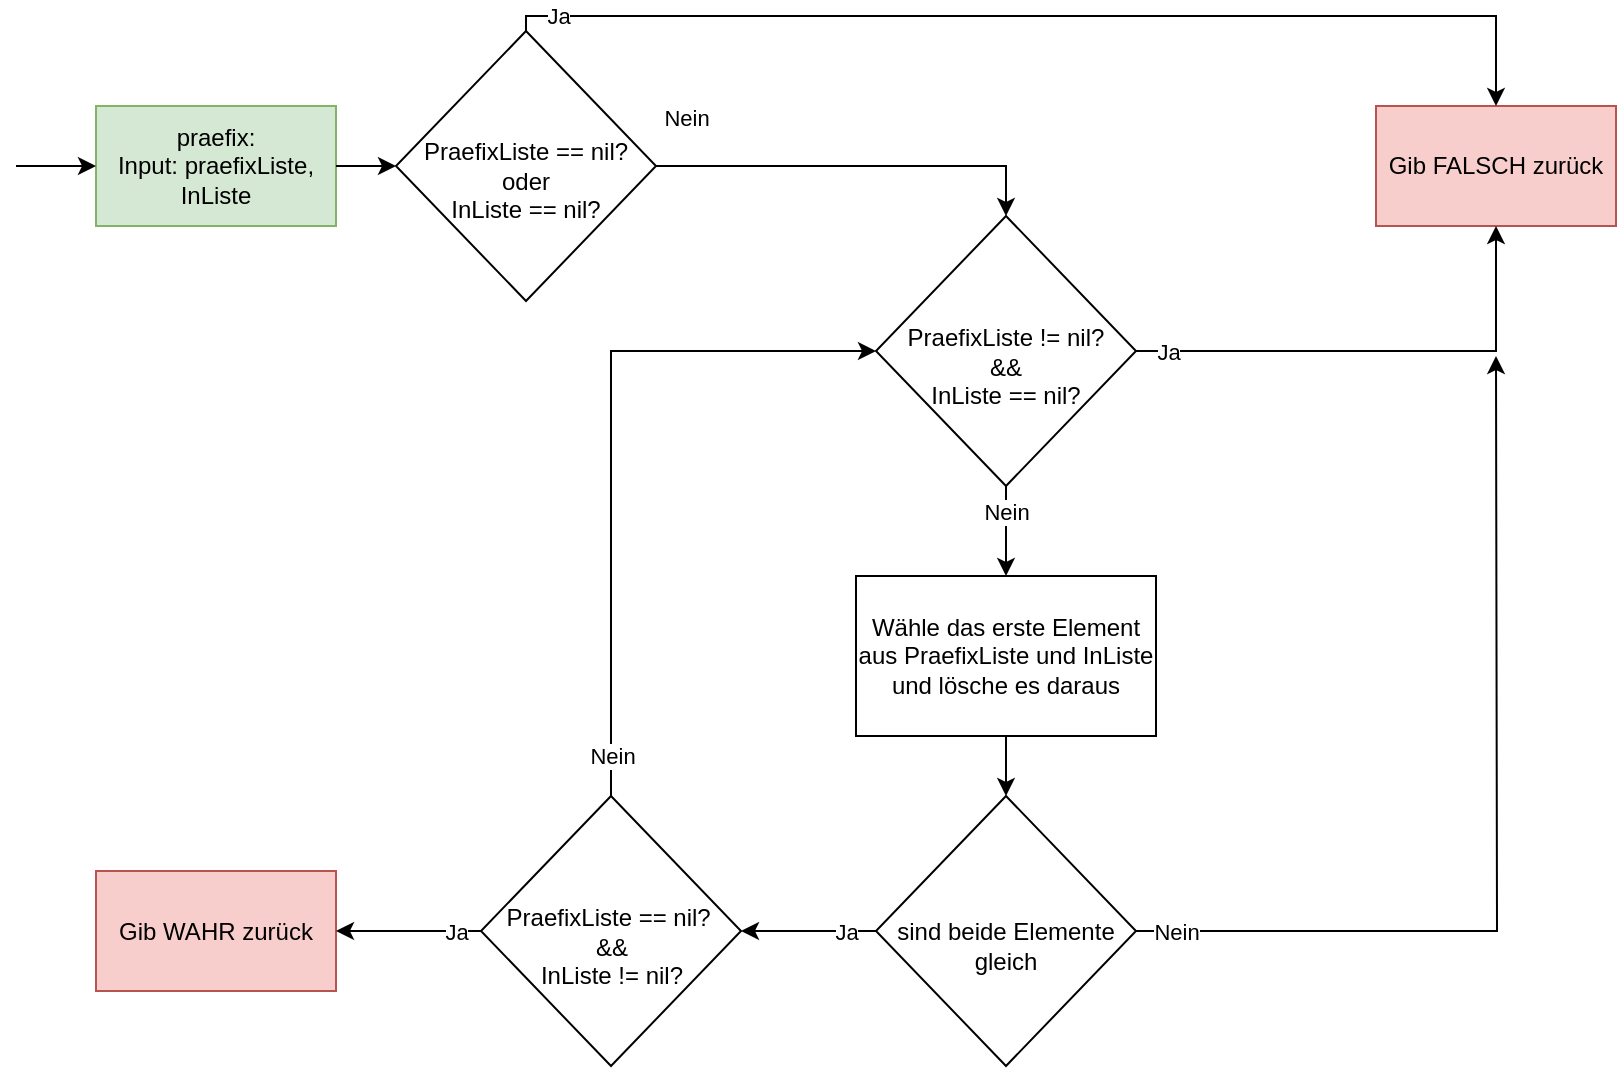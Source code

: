 <mxfile version="13.0.4" type="device"><diagram id="b6k1TQ0mEierBmEsnZmC" name="Page-1"><mxGraphModel dx="1796" dy="1714" grid="1" gridSize="10" guides="1" tooltips="1" connect="1" arrows="1" fold="1" page="1" pageScale="1" pageWidth="850" pageHeight="1100" math="0" shadow="0"><root><mxCell id="0"/><mxCell id="1" parent="0"/><mxCell id="auhzQDunpDYPa3eB6g5c-1" value="praefix:&lt;br&gt;Input: praefixListe, InListe" style="rounded=0;whiteSpace=wrap;html=1;fillColor=#d5e8d4;strokeColor=#82b366;" parent="1" vertex="1"><mxGeometry x="-800" y="-1015" width="120" height="60" as="geometry"/></mxCell><mxCell id="auhzQDunpDYPa3eB6g5c-2" value="" style="endArrow=classic;html=1;" parent="1" target="auhzQDunpDYPa3eB6g5c-1" edge="1"><mxGeometry width="50" height="50" relative="1" as="geometry"><mxPoint x="-840" y="-985" as="sourcePoint"/><mxPoint x="-450" y="-725" as="targetPoint"/></mxGeometry></mxCell><mxCell id="auhzQDunpDYPa3eB6g5c-5" value="Gib FALSCH zurück" style="rounded=0;whiteSpace=wrap;html=1;fillColor=#f8cecc;strokeColor=#b85450;" parent="1" vertex="1"><mxGeometry x="-160" y="-1015" width="120" height="60" as="geometry"/></mxCell><mxCell id="J-dYD1mc6r0JxgVuQIoo-43" style="edgeStyle=orthogonalEdgeStyle;rounded=0;orthogonalLoop=1;jettySize=auto;html=1;entryX=0.5;entryY=0;entryDx=0;entryDy=0;" parent="1" source="auhzQDunpDYPa3eB6g5c-53" target="J-dYD1mc6r0JxgVuQIoo-4" edge="1"><mxGeometry relative="1" as="geometry"/></mxCell><mxCell id="auhzQDunpDYPa3eB6g5c-53" value="Wähle das erste Element aus PraefixListe&amp;nbsp;und InListe und lösche es daraus" style="rounded=0;whiteSpace=wrap;html=1;" parent="1" vertex="1"><mxGeometry x="-420" y="-780" width="150" height="80" as="geometry"/></mxCell><mxCell id="J-dYD1mc6r0JxgVuQIoo-64" style="edgeStyle=orthogonalEdgeStyle;rounded=0;orthogonalLoop=1;jettySize=auto;html=1;entryX=1;entryY=0.5;entryDx=0;entryDy=0;" parent="1" source="J-dYD1mc6r0JxgVuQIoo-4" target="J-dYD1mc6r0JxgVuQIoo-61" edge="1"><mxGeometry relative="1" as="geometry"/></mxCell><mxCell id="J-dYD1mc6r0JxgVuQIoo-65" value="Ja" style="edgeLabel;html=1;align=center;verticalAlign=middle;resizable=0;points=[];" parent="J-dYD1mc6r0JxgVuQIoo-64" vertex="1" connectable="0"><mxGeometry x="-0.08" relative="1" as="geometry"><mxPoint x="16" as="offset"/></mxGeometry></mxCell><mxCell id="J-dYD1mc6r0JxgVuQIoo-71" style="edgeStyle=orthogonalEdgeStyle;rounded=0;orthogonalLoop=1;jettySize=auto;html=1;" parent="1" source="J-dYD1mc6r0JxgVuQIoo-4" edge="1"><mxGeometry relative="1" as="geometry"><mxPoint x="-100" y="-890" as="targetPoint"/></mxGeometry></mxCell><mxCell id="J-dYD1mc6r0JxgVuQIoo-74" value="Nein" style="edgeLabel;html=1;align=center;verticalAlign=middle;resizable=0;points=[];" parent="J-dYD1mc6r0JxgVuQIoo-71" vertex="1" connectable="0"><mxGeometry x="-0.42" y="-4" relative="1" as="geometry"><mxPoint x="-116" y="-4" as="offset"/></mxGeometry></mxCell><mxCell id="J-dYD1mc6r0JxgVuQIoo-4" value="&lt;br&gt;sind beide Elemente gleich" style="rhombus;whiteSpace=wrap;html=1;" parent="1" vertex="1"><mxGeometry x="-410" y="-670" width="130" height="135" as="geometry"/></mxCell><mxCell id="J-dYD1mc6r0JxgVuQIoo-39" style="edgeStyle=orthogonalEdgeStyle;rounded=0;orthogonalLoop=1;jettySize=auto;html=1;entryX=0.5;entryY=0;entryDx=0;entryDy=0;" parent="1" source="J-dYD1mc6r0JxgVuQIoo-22" target="auhzQDunpDYPa3eB6g5c-53" edge="1"><mxGeometry relative="1" as="geometry"/></mxCell><mxCell id="J-dYD1mc6r0JxgVuQIoo-40" value="Nein" style="edgeLabel;html=1;align=center;verticalAlign=middle;resizable=0;points=[];" parent="J-dYD1mc6r0JxgVuQIoo-39" vertex="1" connectable="0"><mxGeometry x="-0.422" y="-2" relative="1" as="geometry"><mxPoint x="2" as="offset"/></mxGeometry></mxCell><mxCell id="J-dYD1mc6r0JxgVuQIoo-57" style="edgeStyle=orthogonalEdgeStyle;rounded=0;orthogonalLoop=1;jettySize=auto;html=1;entryX=0.5;entryY=1;entryDx=0;entryDy=0;" parent="1" source="J-dYD1mc6r0JxgVuQIoo-22" target="auhzQDunpDYPa3eB6g5c-5" edge="1"><mxGeometry relative="1" as="geometry"/></mxCell><mxCell id="J-dYD1mc6r0JxgVuQIoo-58" value="Ja" style="edgeLabel;html=1;align=center;verticalAlign=middle;resizable=0;points=[];" parent="J-dYD1mc6r0JxgVuQIoo-57" vertex="1" connectable="0"><mxGeometry x="-0.805" relative="1" as="geometry"><mxPoint x="-8" as="offset"/></mxGeometry></mxCell><mxCell id="J-dYD1mc6r0JxgVuQIoo-22" value="&lt;br&gt;PraefixListe != nil? &lt;br&gt;&amp;amp;&amp;amp;&lt;br&gt;InListe == nil?" style="rhombus;whiteSpace=wrap;html=1;" parent="1" vertex="1"><mxGeometry x="-410" y="-960" width="130" height="135" as="geometry"/></mxCell><mxCell id="J-dYD1mc6r0JxgVuQIoo-23" value="" style="endArrow=classic;html=1;entryX=0.5;entryY=0;entryDx=0;entryDy=0;edgeStyle=orthogonalEdgeStyle;rounded=0;" parent="1" source="J-dYD1mc6r0JxgVuQIoo-52" target="J-dYD1mc6r0JxgVuQIoo-22" edge="1"><mxGeometry width="50" height="50" relative="1" as="geometry"><mxPoint x="-680" y="-984.589" as="sourcePoint"/><mxPoint x="-480" y="-985" as="targetPoint"/></mxGeometry></mxCell><mxCell id="J-dYD1mc6r0JxgVuQIoo-36" value="Nein" style="edgeLabel;html=1;align=center;verticalAlign=middle;resizable=0;points=[];" parent="J-dYD1mc6r0JxgVuQIoo-23" vertex="1" connectable="0"><mxGeometry x="0.631" y="3" relative="1" as="geometry"><mxPoint x="-148" y="-21" as="offset"/></mxGeometry></mxCell><mxCell id="J-dYD1mc6r0JxgVuQIoo-48" value="Gib WAHR zurück" style="rounded=0;whiteSpace=wrap;html=1;fillColor=#f8cecc;strokeColor=#b85450;" parent="1" vertex="1"><mxGeometry x="-800" y="-632.5" width="120" height="60" as="geometry"/></mxCell><mxCell id="J-dYD1mc6r0JxgVuQIoo-55" style="edgeStyle=orthogonalEdgeStyle;rounded=0;orthogonalLoop=1;jettySize=auto;html=1;entryX=0.5;entryY=0;entryDx=0;entryDy=0;" parent="1" source="J-dYD1mc6r0JxgVuQIoo-52" target="auhzQDunpDYPa3eB6g5c-5" edge="1"><mxGeometry relative="1" as="geometry"><Array as="points"><mxPoint x="-585" y="-1060"/><mxPoint x="-100" y="-1060"/></Array></mxGeometry></mxCell><mxCell id="J-dYD1mc6r0JxgVuQIoo-56" value="Ja" style="edgeLabel;html=1;align=center;verticalAlign=middle;resizable=0;points=[];" parent="J-dYD1mc6r0JxgVuQIoo-55" vertex="1" connectable="0"><mxGeometry x="-0.842" y="-4" relative="1" as="geometry"><mxPoint x="-19.5" y="-4" as="offset"/></mxGeometry></mxCell><mxCell id="J-dYD1mc6r0JxgVuQIoo-52" value="&lt;br&gt;PraefixListe == nil? &lt;br&gt;oder&lt;br&gt;InListe == nil?" style="rhombus;whiteSpace=wrap;html=1;" parent="1" vertex="1"><mxGeometry x="-650" y="-1052.5" width="130" height="135" as="geometry"/></mxCell><mxCell id="J-dYD1mc6r0JxgVuQIoo-53" value="" style="endArrow=classic;html=1;" parent="1" source="auhzQDunpDYPa3eB6g5c-1" target="J-dYD1mc6r0JxgVuQIoo-52" edge="1"><mxGeometry width="50" height="50" relative="1" as="geometry"><mxPoint x="-680" y="-985.0" as="sourcePoint"/><mxPoint x="-510" y="-985.0" as="targetPoint"/></mxGeometry></mxCell><mxCell id="J-dYD1mc6r0JxgVuQIoo-68" style="edgeStyle=orthogonalEdgeStyle;rounded=0;orthogonalLoop=1;jettySize=auto;html=1;entryX=0;entryY=0.5;entryDx=0;entryDy=0;" parent="1" source="J-dYD1mc6r0JxgVuQIoo-61" target="J-dYD1mc6r0JxgVuQIoo-22" edge="1"><mxGeometry relative="1" as="geometry"><Array as="points"><mxPoint x="-542" y="-892"/></Array><mxPoint x="-680" y="-818.75" as="targetPoint"/></mxGeometry></mxCell><mxCell id="J-dYD1mc6r0JxgVuQIoo-69" value="Nein" style="edgeLabel;html=1;align=center;verticalAlign=middle;resizable=0;points=[];" parent="J-dYD1mc6r0JxgVuQIoo-68" vertex="1" connectable="0"><mxGeometry x="-0.714" y="-4" relative="1" as="geometry"><mxPoint x="-4" y="31" as="offset"/></mxGeometry></mxCell><mxCell id="J-dYD1mc6r0JxgVuQIoo-72" style="edgeStyle=orthogonalEdgeStyle;rounded=0;orthogonalLoop=1;jettySize=auto;html=1;" parent="1" source="J-dYD1mc6r0JxgVuQIoo-61" target="J-dYD1mc6r0JxgVuQIoo-48" edge="1"><mxGeometry relative="1" as="geometry"/></mxCell><mxCell id="J-dYD1mc6r0JxgVuQIoo-73" value="Ja" style="edgeLabel;html=1;align=center;verticalAlign=middle;resizable=0;points=[];" parent="J-dYD1mc6r0JxgVuQIoo-72" vertex="1" connectable="0"><mxGeometry x="-0.741" y="1" relative="1" as="geometry"><mxPoint x="-3.5" y="-1" as="offset"/></mxGeometry></mxCell><mxCell id="J-dYD1mc6r0JxgVuQIoo-61" value="&lt;br&gt;PraefixListe&amp;nbsp;== nil?&amp;nbsp;&lt;br&gt;&amp;amp;&amp;amp;&lt;br&gt;InListe != nil?" style="rhombus;whiteSpace=wrap;html=1;" parent="1" vertex="1"><mxGeometry x="-607.5" y="-670" width="130" height="135" as="geometry"/></mxCell></root></mxGraphModel></diagram></mxfile>